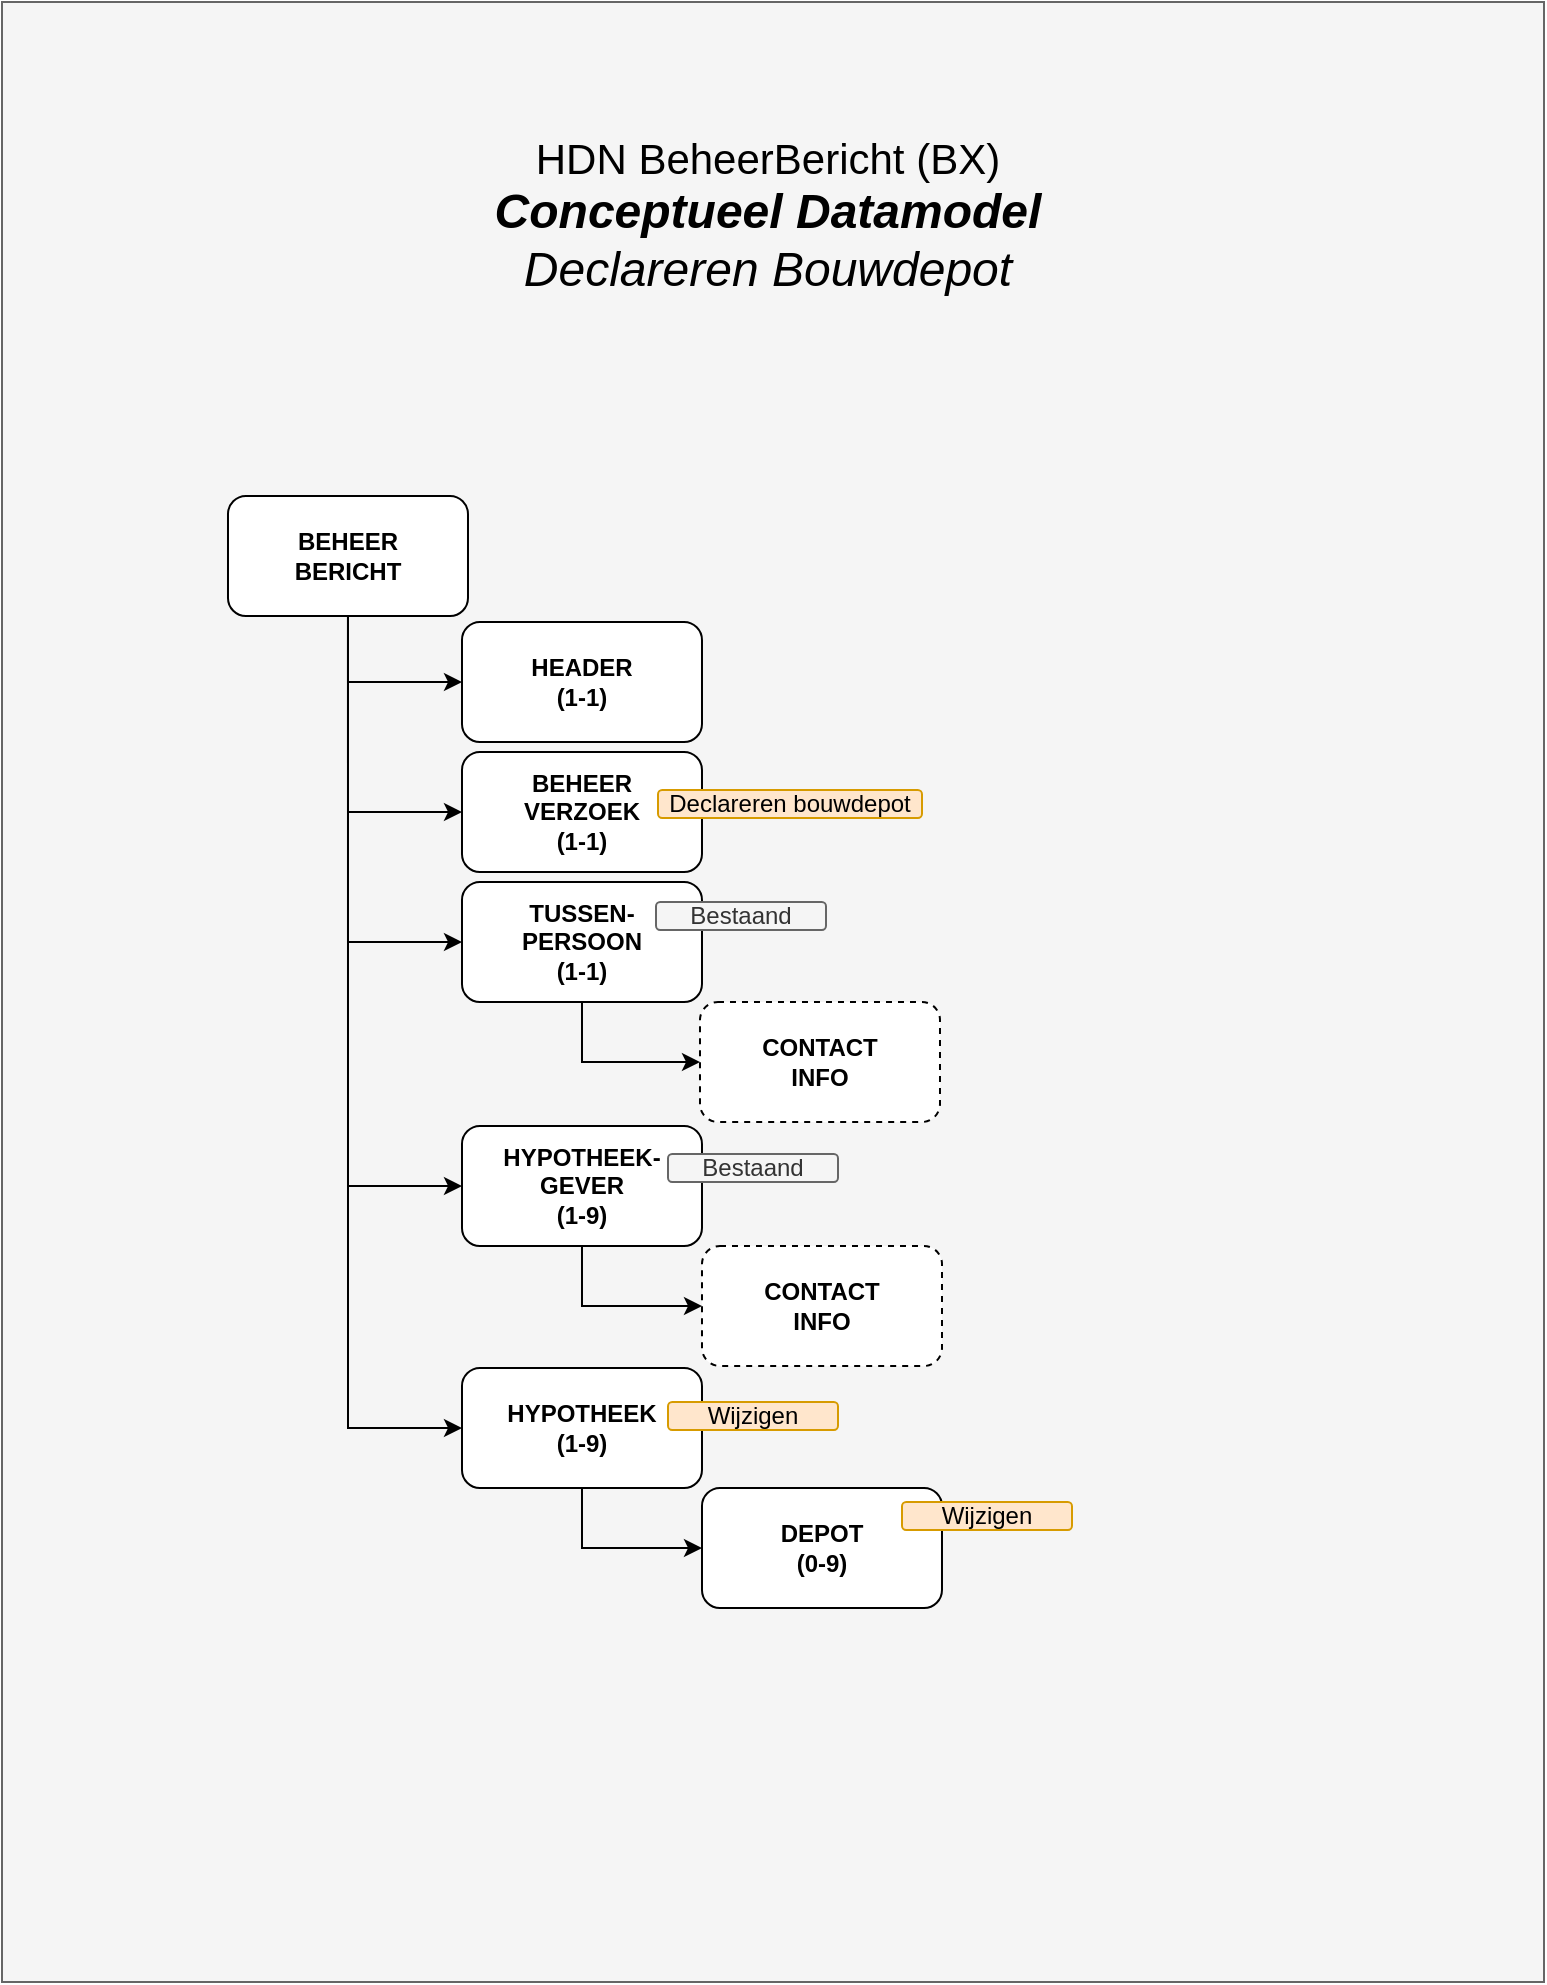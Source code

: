 <mxfile version="13.6.9" type="github" pages="4">
  <diagram id="sHyo-HsOnBTXvbaH--nx" name="Datamodel">
    <mxGraphModel dx="1773" dy="-626" grid="1" gridSize="10" guides="1" tooltips="1" connect="1" arrows="1" fold="1" page="1" pageScale="1" pageWidth="827" pageHeight="1169" math="0" shadow="0">
      <root>
        <mxCell id="0" />
        <mxCell id="1" parent="0" />
        <mxCell id="wv3KcR0LM4bBvchN6MWp-1" value="" style="rounded=0;whiteSpace=wrap;html=1;fillColor=#f5f5f5;strokeColor=#666666;fontColor=#333333;labelBackgroundColor=none;" parent="1" vertex="1">
          <mxGeometry x="-790" y="1180" width="771" height="990" as="geometry" />
        </mxCell>
        <mxCell id="wv3KcR0LM4bBvchN6MWp-4" value="DEPOT&lt;br&gt;(0-9)" style="rounded=1;whiteSpace=wrap;html=1;fontStyle=1;" parent="1" vertex="1">
          <mxGeometry x="-440.003" y="1923" width="120" height="60" as="geometry" />
        </mxCell>
        <mxCell id="JXf9vZmwkOcOhgqJebvh-4" style="edgeStyle=orthogonalEdgeStyle;rounded=0;orthogonalLoop=1;jettySize=auto;html=1;exitX=0.5;exitY=1;exitDx=0;exitDy=0;entryX=0;entryY=0.5;entryDx=0;entryDy=0;" parent="1" source="wv3KcR0LM4bBvchN6MWp-10" target="JXf9vZmwkOcOhgqJebvh-2" edge="1">
          <mxGeometry relative="1" as="geometry" />
        </mxCell>
        <mxCell id="wv3KcR0LM4bBvchN6MWp-10" value="HYPOTHEEK-&lt;br&gt;GEVER&lt;br&gt;(1-9)" style="rounded=1;whiteSpace=wrap;html=1;fontStyle=1;" parent="1" vertex="1">
          <mxGeometry x="-560.003" y="1742" width="120" height="60" as="geometry" />
        </mxCell>
        <mxCell id="wv3KcR0LM4bBvchN6MWp-11" style="edgeStyle=orthogonalEdgeStyle;rounded=0;orthogonalLoop=1;jettySize=auto;html=1;exitX=0.5;exitY=1;exitDx=0;exitDy=0;entryX=0;entryY=0.5;entryDx=0;entryDy=0;" parent="1" source="wv3KcR0LM4bBvchN6MWp-17" target="wv3KcR0LM4bBvchN6MWp-19" edge="1">
          <mxGeometry relative="1" as="geometry" />
        </mxCell>
        <mxCell id="wv3KcR0LM4bBvchN6MWp-12" style="edgeStyle=orthogonalEdgeStyle;rounded=0;orthogonalLoop=1;jettySize=auto;html=1;exitX=0.5;exitY=1;exitDx=0;exitDy=0;entryX=0;entryY=0.5;entryDx=0;entryDy=0;" parent="1" source="wv3KcR0LM4bBvchN6MWp-17" target="wv3KcR0LM4bBvchN6MWp-18" edge="1">
          <mxGeometry relative="1" as="geometry" />
        </mxCell>
        <mxCell id="wv3KcR0LM4bBvchN6MWp-13" style="edgeStyle=orthogonalEdgeStyle;rounded=0;orthogonalLoop=1;jettySize=auto;html=1;exitX=0.5;exitY=1;exitDx=0;exitDy=0;entryX=0;entryY=0.5;entryDx=0;entryDy=0;" parent="1" source="wv3KcR0LM4bBvchN6MWp-17" target="wv3KcR0LM4bBvchN6MWp-20" edge="1">
          <mxGeometry relative="1" as="geometry" />
        </mxCell>
        <mxCell id="wv3KcR0LM4bBvchN6MWp-14" style="edgeStyle=orthogonalEdgeStyle;rounded=0;orthogonalLoop=1;jettySize=auto;html=1;exitX=0.5;exitY=1;exitDx=0;exitDy=0;entryX=0;entryY=0.5;entryDx=0;entryDy=0;" parent="1" source="wv3KcR0LM4bBvchN6MWp-17" target="wv3KcR0LM4bBvchN6MWp-10" edge="1">
          <mxGeometry relative="1" as="geometry" />
        </mxCell>
        <mxCell id="wv3KcR0LM4bBvchN6MWp-15" style="edgeStyle=orthogonalEdgeStyle;rounded=0;orthogonalLoop=1;jettySize=auto;html=1;exitX=0.5;exitY=1;exitDx=0;exitDy=0;entryX=0;entryY=0.5;entryDx=0;entryDy=0;" parent="1" source="wv3KcR0LM4bBvchN6MWp-17" target="wv3KcR0LM4bBvchN6MWp-24" edge="1">
          <mxGeometry relative="1" as="geometry" />
        </mxCell>
        <mxCell id="wv3KcR0LM4bBvchN6MWp-17" value="BEHEER&lt;br&gt;BERICHT" style="rounded=1;whiteSpace=wrap;html=1;fontStyle=1;" parent="1" vertex="1">
          <mxGeometry x="-677.003" y="1427" width="120" height="60" as="geometry" />
        </mxCell>
        <mxCell id="wv3KcR0LM4bBvchN6MWp-18" value="BEHEER&lt;br&gt;VERZOEK&lt;br&gt;(1-1)" style="rounded=1;whiteSpace=wrap;html=1;fontStyle=1;" parent="1" vertex="1">
          <mxGeometry x="-560.003" y="1555" width="120" height="60" as="geometry" />
        </mxCell>
        <mxCell id="wv3KcR0LM4bBvchN6MWp-19" value="HEADER&lt;br&gt;(1-1)" style="rounded=1;whiteSpace=wrap;html=1;fontStyle=1;" parent="1" vertex="1">
          <mxGeometry x="-560.003" y="1490" width="120" height="60" as="geometry" />
        </mxCell>
        <mxCell id="JXf9vZmwkOcOhgqJebvh-3" style="edgeStyle=orthogonalEdgeStyle;rounded=0;orthogonalLoop=1;jettySize=auto;html=1;exitX=0.5;exitY=1;exitDx=0;exitDy=0;entryX=0;entryY=0.5;entryDx=0;entryDy=0;" parent="1" source="wv3KcR0LM4bBvchN6MWp-20" target="JXf9vZmwkOcOhgqJebvh-1" edge="1">
          <mxGeometry relative="1" as="geometry" />
        </mxCell>
        <mxCell id="wv3KcR0LM4bBvchN6MWp-20" value="TUSSEN-&lt;br&gt;PERSOON&lt;br&gt;(1-1)" style="rounded=1;whiteSpace=wrap;html=1;fontStyle=1;" parent="1" vertex="1">
          <mxGeometry x="-560.003" y="1620" width="120" height="60" as="geometry" />
        </mxCell>
        <mxCell id="wv3KcR0LM4bBvchN6MWp-22" style="edgeStyle=orthogonalEdgeStyle;rounded=0;orthogonalLoop=1;jettySize=auto;html=1;exitX=0.5;exitY=1;exitDx=0;exitDy=0;entryX=0;entryY=0.5;entryDx=0;entryDy=0;" parent="1" source="wv3KcR0LM4bBvchN6MWp-24" target="wv3KcR0LM4bBvchN6MWp-4" edge="1">
          <mxGeometry relative="1" as="geometry" />
        </mxCell>
        <mxCell id="wv3KcR0LM4bBvchN6MWp-24" value="HYPOTHEEK&lt;br&gt;(1-9)" style="rounded=1;whiteSpace=wrap;html=1;fontStyle=1;" parent="1" vertex="1">
          <mxGeometry x="-560.003" y="1863" width="120" height="60" as="geometry" />
        </mxCell>
        <mxCell id="wv3KcR0LM4bBvchN6MWp-28" value="&lt;span style=&quot;font-weight: 400&quot;&gt;Bestaand&lt;/span&gt;" style="rounded=1;whiteSpace=wrap;html=1;fontStyle=1;fillColor=#f5f5f5;strokeColor=#666666;fontColor=#333333;" parent="1" vertex="1">
          <mxGeometry x="-457" y="1756" width="85" height="14" as="geometry" />
        </mxCell>
        <mxCell id="wv3KcR0LM4bBvchN6MWp-30" value="&lt;span style=&quot;font-weight: 400&quot;&gt;Wijzigen&lt;/span&gt;" style="rounded=1;whiteSpace=wrap;html=1;fontStyle=1;fillColor=#ffe6cc;strokeColor=#d79b00;" parent="1" vertex="1">
          <mxGeometry x="-457" y="1880" width="85" height="14" as="geometry" />
        </mxCell>
        <mxCell id="wv3KcR0LM4bBvchN6MWp-36" value="&lt;span style=&quot;font-weight: 400&quot;&gt;Wijzigen&lt;/span&gt;" style="rounded=1;whiteSpace=wrap;html=1;fontStyle=1;fillColor=#ffe6cc;strokeColor=#d79b00;" parent="1" vertex="1">
          <mxGeometry x="-340" y="1930" width="85" height="14" as="geometry" />
        </mxCell>
        <mxCell id="wv3KcR0LM4bBvchN6MWp-43" value="&lt;span style=&quot;font-weight: 400&quot;&gt;Declareren bouwdepot&lt;/span&gt;" style="rounded=1;whiteSpace=wrap;html=1;fontStyle=1;fillColor=#ffe6cc;strokeColor=#d79b00;" parent="1" vertex="1">
          <mxGeometry x="-462" y="1574" width="132" height="14" as="geometry" />
        </mxCell>
        <mxCell id="JXf9vZmwkOcOhgqJebvh-1" value="CONTACT&lt;br&gt;INFO" style="rounded=1;whiteSpace=wrap;html=1;fontStyle=1;dashed=1;" parent="1" vertex="1">
          <mxGeometry x="-441.003" y="1680" width="120" height="60" as="geometry" />
        </mxCell>
        <mxCell id="wv3KcR0LM4bBvchN6MWp-27" value="&lt;span style=&quot;font-weight: 400&quot;&gt;Bestaand&lt;/span&gt;" style="rounded=1;whiteSpace=wrap;html=1;fontStyle=1;fillColor=#f5f5f5;strokeColor=#666666;fontColor=#333333;" parent="1" vertex="1">
          <mxGeometry x="-463" y="1630" width="85" height="14" as="geometry" />
        </mxCell>
        <mxCell id="JXf9vZmwkOcOhgqJebvh-2" value="CONTACT&lt;br&gt;INFO" style="rounded=1;whiteSpace=wrap;html=1;fontStyle=1;dashed=1;" parent="1" vertex="1">
          <mxGeometry x="-440.003" y="1802" width="120" height="60" as="geometry" />
        </mxCell>
        <mxCell id="j7eNeLo-KoBFPHYYIZsm-1" value="&lt;font style=&quot;font-size: 21px&quot;&gt;HDN BeheerBericht (BX)&lt;br&gt;&lt;/font&gt;&lt;span style=&quot;font-size: 24px&quot;&gt;&lt;i&gt;&lt;b&gt;Conceptueel Datamodel&lt;/b&gt;&lt;br&gt;Declareren Bouwdepot&lt;br&gt;&lt;/i&gt;&lt;/span&gt;" style="text;html=1;strokeColor=none;fillColor=none;align=center;verticalAlign=middle;whiteSpace=wrap;rounded=0;" parent="1" vertex="1">
          <mxGeometry x="-790" y="1240" width="766" height="93" as="geometry" />
        </mxCell>
      </root>
    </mxGraphModel>
  </diagram>
  <diagram id="KTVMma53WJgIOye32tk4" name="Wijzigingsentiteiten - Datamodel OL">
    <mxGraphModel dx="1773" dy="-626" grid="1" gridSize="10" guides="1" tooltips="1" connect="1" arrows="1" fold="1" page="1" pageScale="1" pageWidth="827" pageHeight="1169" math="0" shadow="0">
      <root>
        <mxCell id="Q8k3mvvSZgH3HEycwJfM-0" />
        <mxCell id="Q8k3mvvSZgH3HEycwJfM-1" parent="Q8k3mvvSZgH3HEycwJfM-0" />
        <mxCell id="YT46GgTB2qL46BlUGU6R-0" value="" style="rounded=0;whiteSpace=wrap;html=1;fillColor=#f5f5f5;strokeColor=#666666;fontColor=#333333;labelBackgroundColor=none;" parent="Q8k3mvvSZgH3HEycwJfM-1" vertex="1">
          <mxGeometry x="-817" y="1200" width="797" height="1060" as="geometry" />
        </mxCell>
        <mxCell id="YT46GgTB2qL46BlUGU6R-32" style="edgeStyle=orthogonalEdgeStyle;rounded=0;orthogonalLoop=1;jettySize=auto;html=1;exitX=0.5;exitY=1;exitDx=0;exitDy=0;entryX=0;entryY=0.5;entryDx=0;entryDy=0;" parent="Q8k3mvvSZgH3HEycwJfM-1" source="YT46GgTB2qL46BlUGU6R-2" target="YT46GgTB2qL46BlUGU6R-28" edge="1">
          <mxGeometry relative="1" as="geometry" />
        </mxCell>
        <mxCell id="YT46GgTB2qL46BlUGU6R-2" value="DEPOT&lt;br&gt;(0-9)" style="rounded=1;whiteSpace=wrap;html=1;fontStyle=1;" parent="Q8k3mvvSZgH3HEycwJfM-1" vertex="1">
          <mxGeometry x="-555.003" y="1933" width="120" height="60" as="geometry" />
        </mxCell>
        <mxCell id="YT46GgTB2qL46BlUGU6R-4" style="edgeStyle=orthogonalEdgeStyle;rounded=0;orthogonalLoop=1;jettySize=auto;html=1;exitX=0.5;exitY=1;exitDx=0;exitDy=0;entryX=0;entryY=0.5;entryDx=0;entryDy=0;" parent="Q8k3mvvSZgH3HEycwJfM-1" source="YT46GgTB2qL46BlUGU6R-5" target="YT46GgTB2qL46BlUGU6R-25" edge="1">
          <mxGeometry relative="1" as="geometry" />
        </mxCell>
        <mxCell id="YT46GgTB2qL46BlUGU6R-5" value="HYPOTHEEK-&lt;br&gt;GEVER&lt;br&gt;(1-9)" style="rounded=1;whiteSpace=wrap;html=1;fontStyle=1;" parent="Q8k3mvvSZgH3HEycwJfM-1" vertex="1">
          <mxGeometry x="-675.003" y="1689" width="120" height="60" as="geometry" />
        </mxCell>
        <mxCell id="YT46GgTB2qL46BlUGU6R-6" style="edgeStyle=orthogonalEdgeStyle;rounded=0;orthogonalLoop=1;jettySize=auto;html=1;exitX=0.5;exitY=1;exitDx=0;exitDy=0;entryX=0;entryY=0.5;entryDx=0;entryDy=0;" parent="Q8k3mvvSZgH3HEycwJfM-1" source="YT46GgTB2qL46BlUGU6R-11" target="YT46GgTB2qL46BlUGU6R-13" edge="1">
          <mxGeometry relative="1" as="geometry" />
        </mxCell>
        <mxCell id="YT46GgTB2qL46BlUGU6R-7" style="edgeStyle=orthogonalEdgeStyle;rounded=0;orthogonalLoop=1;jettySize=auto;html=1;exitX=0.5;exitY=1;exitDx=0;exitDy=0;entryX=0;entryY=0.5;entryDx=0;entryDy=0;" parent="Q8k3mvvSZgH3HEycwJfM-1" source="YT46GgTB2qL46BlUGU6R-11" target="YT46GgTB2qL46BlUGU6R-12" edge="1">
          <mxGeometry relative="1" as="geometry" />
        </mxCell>
        <mxCell id="YT46GgTB2qL46BlUGU6R-8" style="edgeStyle=orthogonalEdgeStyle;rounded=0;orthogonalLoop=1;jettySize=auto;html=1;exitX=0.5;exitY=1;exitDx=0;exitDy=0;entryX=0;entryY=0.5;entryDx=0;entryDy=0;" parent="Q8k3mvvSZgH3HEycwJfM-1" source="YT46GgTB2qL46BlUGU6R-11" target="YT46GgTB2qL46BlUGU6R-15" edge="1">
          <mxGeometry relative="1" as="geometry" />
        </mxCell>
        <mxCell id="YT46GgTB2qL46BlUGU6R-9" style="edgeStyle=orthogonalEdgeStyle;rounded=0;orthogonalLoop=1;jettySize=auto;html=1;exitX=0.5;exitY=1;exitDx=0;exitDy=0;entryX=0;entryY=0.5;entryDx=0;entryDy=0;" parent="Q8k3mvvSZgH3HEycwJfM-1" source="YT46GgTB2qL46BlUGU6R-11" target="YT46GgTB2qL46BlUGU6R-5" edge="1">
          <mxGeometry relative="1" as="geometry" />
        </mxCell>
        <mxCell id="YT46GgTB2qL46BlUGU6R-10" style="edgeStyle=orthogonalEdgeStyle;rounded=0;orthogonalLoop=1;jettySize=auto;html=1;exitX=0.5;exitY=1;exitDx=0;exitDy=0;entryX=0;entryY=0.5;entryDx=0;entryDy=0;" parent="Q8k3mvvSZgH3HEycwJfM-1" source="YT46GgTB2qL46BlUGU6R-11" target="YT46GgTB2qL46BlUGU6R-17" edge="1">
          <mxGeometry relative="1" as="geometry" />
        </mxCell>
        <mxCell id="YT46GgTB2qL46BlUGU6R-11" value="BEHEER&lt;br&gt;BERICHT" style="rounded=1;whiteSpace=wrap;html=1;fontStyle=1;" parent="Q8k3mvvSZgH3HEycwJfM-1" vertex="1">
          <mxGeometry x="-792.003" y="1374" width="120" height="60" as="geometry" />
        </mxCell>
        <mxCell id="YT46GgTB2qL46BlUGU6R-12" value="BEHEER&lt;br&gt;VERZOEK&lt;br&gt;(1-1)" style="rounded=1;whiteSpace=wrap;html=1;fontStyle=1;" parent="Q8k3mvvSZgH3HEycwJfM-1" vertex="1">
          <mxGeometry x="-675.003" y="1502" width="120" height="60" as="geometry" />
        </mxCell>
        <mxCell id="YT46GgTB2qL46BlUGU6R-13" value="HEADER&lt;br&gt;(1-1)" style="rounded=1;whiteSpace=wrap;html=1;fontStyle=1;" parent="Q8k3mvvSZgH3HEycwJfM-1" vertex="1">
          <mxGeometry x="-675.003" y="1437" width="120" height="60" as="geometry" />
        </mxCell>
        <mxCell id="YT46GgTB2qL46BlUGU6R-14" style="edgeStyle=orthogonalEdgeStyle;rounded=0;orthogonalLoop=1;jettySize=auto;html=1;exitX=0.5;exitY=1;exitDx=0;exitDy=0;entryX=0;entryY=0.5;entryDx=0;entryDy=0;" parent="Q8k3mvvSZgH3HEycwJfM-1" source="YT46GgTB2qL46BlUGU6R-15" target="YT46GgTB2qL46BlUGU6R-23" edge="1">
          <mxGeometry relative="1" as="geometry" />
        </mxCell>
        <mxCell id="YT46GgTB2qL46BlUGU6R-15" value="TUSSEN-&lt;br&gt;PERSOON&lt;br&gt;(1-1)" style="rounded=1;whiteSpace=wrap;html=1;fontStyle=1;" parent="Q8k3mvvSZgH3HEycwJfM-1" vertex="1">
          <mxGeometry x="-675.003" y="1567" width="120" height="60" as="geometry" />
        </mxCell>
        <mxCell id="YT46GgTB2qL46BlUGU6R-16" style="edgeStyle=orthogonalEdgeStyle;rounded=0;orthogonalLoop=1;jettySize=auto;html=1;exitX=0.5;exitY=1;exitDx=0;exitDy=0;entryX=0;entryY=0.5;entryDx=0;entryDy=0;" parent="Q8k3mvvSZgH3HEycwJfM-1" source="YT46GgTB2qL46BlUGU6R-17" target="YT46GgTB2qL46BlUGU6R-2" edge="1">
          <mxGeometry relative="1" as="geometry" />
        </mxCell>
        <mxCell id="YT46GgTB2qL46BlUGU6R-30" style="edgeStyle=orthogonalEdgeStyle;rounded=0;orthogonalLoop=1;jettySize=auto;html=1;exitX=0.5;exitY=1;exitDx=0;exitDy=0;entryX=0;entryY=0.5;entryDx=0;entryDy=0;" parent="Q8k3mvvSZgH3HEycwJfM-1" source="YT46GgTB2qL46BlUGU6R-17" target="YT46GgTB2qL46BlUGU6R-27" edge="1">
          <mxGeometry relative="1" as="geometry" />
        </mxCell>
        <mxCell id="YT46GgTB2qL46BlUGU6R-17" value="HYPOTHEEK&lt;br&gt;(1-9)" style="rounded=1;whiteSpace=wrap;html=1;fontStyle=1;" parent="Q8k3mvvSZgH3HEycwJfM-1" vertex="1">
          <mxGeometry x="-675.003" y="1810" width="120" height="60" as="geometry" />
        </mxCell>
        <mxCell id="YT46GgTB2qL46BlUGU6R-18" value="&lt;span style=&quot;font-weight: 400&quot;&gt;Bestaand&lt;/span&gt;" style="rounded=1;whiteSpace=wrap;html=1;fontStyle=1;fillColor=#f5f5f5;strokeColor=#666666;fontColor=#333333;" parent="Q8k3mvvSZgH3HEycwJfM-1" vertex="1">
          <mxGeometry x="-570" y="1703" width="85" height="14" as="geometry" />
        </mxCell>
        <mxCell id="YT46GgTB2qL46BlUGU6R-19" value="&lt;span style=&quot;font-weight: 400&quot;&gt;Wijzigen&lt;/span&gt;" style="rounded=1;whiteSpace=wrap;html=1;fontStyle=1;fillColor=#ffe6cc;strokeColor=#d79b00;" parent="Q8k3mvvSZgH3HEycwJfM-1" vertex="1">
          <mxGeometry x="-570" y="1827" width="85" height="14" as="geometry" />
        </mxCell>
        <mxCell id="YT46GgTB2qL46BlUGU6R-20" value="&lt;span style=&quot;font-weight: 400&quot;&gt;Wijzigen&lt;/span&gt;" style="rounded=1;whiteSpace=wrap;html=1;fontStyle=1;fillColor=#ffe6cc;strokeColor=#d79b00;" parent="Q8k3mvvSZgH3HEycwJfM-1" vertex="1">
          <mxGeometry x="-455" y="1947" width="85" height="14" as="geometry" />
        </mxCell>
        <mxCell id="YT46GgTB2qL46BlUGU6R-22" value="&lt;span style=&quot;font-weight: 400&quot;&gt;Indienen depot declaratie&lt;/span&gt;" style="rounded=1;whiteSpace=wrap;html=1;fontStyle=1;fillColor=#ffe6cc;strokeColor=#d79b00;" parent="Q8k3mvvSZgH3HEycwJfM-1" vertex="1">
          <mxGeometry x="-570" y="1521" width="140" height="14" as="geometry" />
        </mxCell>
        <mxCell id="YT46GgTB2qL46BlUGU6R-23" value="CONTACT&lt;br&gt;INFO" style="rounded=1;whiteSpace=wrap;html=1;fontStyle=1;dashed=1;" parent="Q8k3mvvSZgH3HEycwJfM-1" vertex="1">
          <mxGeometry x="-556.003" y="1627" width="120" height="60" as="geometry" />
        </mxCell>
        <mxCell id="YT46GgTB2qL46BlUGU6R-24" value="&lt;span style=&quot;font-weight: 400&quot;&gt;Bestaand&lt;/span&gt;" style="rounded=1;whiteSpace=wrap;html=1;fontStyle=1;fillColor=#f5f5f5;strokeColor=#666666;fontColor=#333333;" parent="Q8k3mvvSZgH3HEycwJfM-1" vertex="1">
          <mxGeometry x="-570" y="1577" width="85" height="14" as="geometry" />
        </mxCell>
        <mxCell id="YT46GgTB2qL46BlUGU6R-25" value="CONTACT&lt;br&gt;INFO" style="rounded=1;whiteSpace=wrap;html=1;fontStyle=1;dashed=1;" parent="Q8k3mvvSZgH3HEycwJfM-1" vertex="1">
          <mxGeometry x="-555.003" y="1749" width="120" height="60" as="geometry" />
        </mxCell>
        <mxCell id="YT46GgTB2qL46BlUGU6R-26" value="&lt;font style=&quot;font-size: 21px&quot;&gt;HDN BeheerBericht (BX)&lt;br&gt;&lt;/font&gt;&lt;span style=&quot;font-size: 24px&quot;&gt;&lt;b&gt;&lt;i&gt;Conceptueel Datamodel met mutaties&lt;br&gt;&#39;&lt;/i&gt;&lt;/b&gt;&lt;/span&gt;&lt;i style=&quot;font-size: 24px&quot;&gt;Declareren Bouwdepot&lt;/i&gt;&lt;span style=&quot;font-size: 24px&quot;&gt;&lt;b&gt;&lt;i&gt;&#39;&lt;br&gt;&lt;/i&gt;&lt;/b&gt;&lt;/span&gt;" style="text;html=1;strokeColor=none;fillColor=none;align=center;verticalAlign=middle;whiteSpace=wrap;rounded=0;" parent="Q8k3mvvSZgH3HEycwJfM-1" vertex="1">
          <mxGeometry x="-807" y="1248" width="766" height="93" as="geometry" />
        </mxCell>
        <mxCell id="YT46GgTB2qL46BlUGU6R-27" value="HYPOTHEEK&lt;br&gt;WIJZIGING&lt;br&gt;(0-9)" style="rounded=1;whiteSpace=wrap;html=1;fontStyle=1;" parent="Q8k3mvvSZgH3HEycwJfM-1" vertex="1">
          <mxGeometry x="-555.003" y="1870" width="120" height="60" as="geometry" />
        </mxCell>
        <mxCell id="YT46GgTB2qL46BlUGU6R-28" value="DEPOT&lt;br&gt;WIJZIGING&lt;br&gt;(0-9)" style="rounded=1;whiteSpace=wrap;html=1;fontStyle=1;" parent="Q8k3mvvSZgH3HEycwJfM-1" vertex="1">
          <mxGeometry x="-435.003" y="1993" width="120" height="60" as="geometry" />
        </mxCell>
        <mxCell id="YT46GgTB2qL46BlUGU6R-34" value="&lt;span style=&quot;color: rgb(0 , 0 , 0) ; font-family: &amp;#34;helvetica&amp;#34; ; font-size: 12px ; font-style: normal ; font-weight: 400 ; letter-spacing: normal ; text-align: center ; text-indent: 0px ; text-transform: none ; word-spacing: 0px ; background-color: rgb(255 , 255 , 255) ; display: inline ; float: none&quot;&gt;&lt;span style=&quot;font-family: &amp;#34;helvetica&amp;#34; ; background-color: rgb(248 , 249 , 250)&quot;&gt;21-Indienen bouwdepot declaratie&lt;br&gt;&lt;/span&gt;&lt;span style=&quot;background-color: rgb(248 , 249 , 250)&quot;&gt;22-Indienen energiedepot declaratie&lt;/span&gt;&lt;br&gt;&lt;/span&gt;" style="text;whiteSpace=wrap;html=1;" parent="Q8k3mvvSZgH3HEycwJfM-1" vertex="1">
          <mxGeometry x="-298" y="2008" width="208" height="30" as="geometry" />
        </mxCell>
        <mxCell id="YT46GgTB2qL46BlUGU6R-36" value="&lt;span style=&quot;color: rgb(0 , 0 , 0) ; font-family: &amp;#34;helvetica&amp;#34; ; font-size: 12px ; font-style: normal ; font-weight: 400 ; letter-spacing: normal ; text-align: center ; text-indent: 0px ; text-transform: none ; word-spacing: 0px ; background-color: rgb(255 , 255 , 255) ; display: inline ; float: none&quot;&gt;23-Depot declaratie&lt;br&gt;&lt;/span&gt;" style="text;whiteSpace=wrap;html=1;" parent="Q8k3mvvSZgH3HEycwJfM-1" vertex="1">
          <mxGeometry x="-419" y="1885" width="149" height="30" as="geometry" />
        </mxCell>
      </root>
    </mxGraphModel>
  </diagram>
  <diagram id="aQScIsJYXVVr99Rhgn_U" name="MutatieModel">
    <mxGraphModel dx="5908" dy="543" grid="1" gridSize="10" guides="1" tooltips="1" connect="1" arrows="1" fold="1" page="1" pageScale="1" pageWidth="827" pageHeight="1169" math="0" shadow="0">
      <root>
        <mxCell id="zjRz5vi4FMOX-iklKWLo-0" />
        <mxCell id="zjRz5vi4FMOX-iklKWLo-1" parent="zjRz5vi4FMOX-iklKWLo-0" />
        <mxCell id="zjRz5vi4FMOX-iklKWLo-2" value="" style="rounded=0;whiteSpace=wrap;html=1;fillColor=#f5f5f5;strokeColor=#666666;fontColor=#333333;labelBackgroundColor=none;" parent="zjRz5vi4FMOX-iklKWLo-1" vertex="1">
          <mxGeometry x="-4940" y="10" width="790" height="1140" as="geometry" />
        </mxCell>
        <mxCell id="HPV1CdNIMGCIwRdG_pAp-0" value="&lt;p&gt;&lt;b&gt;Door AEGON toegestane &#39;te wijzigen entiteiten&#39; binnen &#39;Extra Aflossen&#39;&lt;br&gt;&lt;/b&gt;Hypothe(e)k(-en) met&lt;br&gt;- Lening(-en)&lt;br&gt;- Leningde(e)l(-en)&lt;/p&gt;&lt;p&gt;&lt;b&gt;Door AEGON toegestane mutaties (mutatiecodes) binnen &#39;Omzetten hypotheek&#39; per onderdeel:&lt;/b&gt;&lt;/p&gt;&lt;p&gt;&lt;b&gt;BeheerVerzoek&lt;br&gt;&lt;/b&gt;-Indienen depot declaratie&lt;/p&gt;&lt;p&gt;&lt;b&gt;Hypotheek&lt;br&gt;&lt;/b&gt;23-Depot declaratie (wijzigen)&lt;/p&gt;&lt;p&gt;&lt;b&gt;Depot&lt;br&gt;&lt;/b&gt;21-Indienen bouwdepot declaratie (wijzigen)&lt;br&gt;22-Indienen energiedepot declaratie (wijzigen)&lt;/p&gt;" style="text;html=1;fillColor=#fff2cc;spacing=5;spacingTop=-20;whiteSpace=wrap;overflow=hidden;rounded=0;verticalAlign=top;" parent="zjRz5vi4FMOX-iklKWLo-1" vertex="1">
          <mxGeometry x="-4590.5" y="770" width="408" height="350" as="geometry" />
        </mxCell>
        <mxCell id="zjRz5vi4FMOX-iklKWLo-56" value="LENING" style="rounded=1;whiteSpace=wrap;html=1;fontStyle=1;" parent="zjRz5vi4FMOX-iklKWLo-1" vertex="1">
          <mxGeometry x="-4828.51" y="719" width="120" height="60" as="geometry" />
        </mxCell>
        <mxCell id="zjRz5vi4FMOX-iklKWLo-8" value="BEHEER&lt;br&gt;VERZOEK&lt;br&gt;(1-1)" style="rounded=1;whiteSpace=wrap;html=1;fontStyle=1;" parent="zjRz5vi4FMOX-iklKWLo-1" vertex="1">
          <mxGeometry x="-4608.003" y="50.5" width="120" height="60" as="geometry" />
        </mxCell>
        <mxCell id="zjRz5vi4FMOX-iklKWLo-12" style="edgeStyle=orthogonalEdgeStyle;rounded=0;orthogonalLoop=1;jettySize=auto;html=1;exitX=0.5;exitY=1;exitDx=0;exitDy=0;entryX=0.5;entryY=0;entryDx=0;entryDy=0;fontSize=15;labelBackgroundColor=none;" parent="zjRz5vi4FMOX-iklKWLo-1" source="zjRz5vi4FMOX-iklKWLo-36" target="zjRz5vi4FMOX-iklKWLo-47" edge="1">
          <mxGeometry relative="1" as="geometry">
            <mxPoint x="-4692.5" y="485.5" as="sourcePoint" />
          </mxGeometry>
        </mxCell>
        <mxCell id="zjRz5vi4FMOX-iklKWLo-15" style="edgeStyle=orthogonalEdgeStyle;rounded=0;orthogonalLoop=1;jettySize=auto;html=1;exitX=0.5;exitY=1;exitDx=0;exitDy=0;fontSize=15;labelBackgroundColor=none;" parent="zjRz5vi4FMOX-iklKWLo-1" edge="1">
          <mxGeometry relative="1" as="geometry">
            <mxPoint x="-4855.5" y="408.5" as="sourcePoint" />
            <mxPoint x="-4855.5" y="408.5" as="targetPoint" />
          </mxGeometry>
        </mxCell>
        <mxCell id="zjRz5vi4FMOX-iklKWLo-17" style="edgeStyle=orthogonalEdgeStyle;rounded=0;orthogonalLoop=1;jettySize=auto;html=1;fontSize=15;labelBackgroundColor=none;exitX=0.5;exitY=1;exitDx=0;exitDy=0;" parent="zjRz5vi4FMOX-iklKWLo-1" source="zjRz5vi4FMOX-iklKWLo-29" target="zjRz5vi4FMOX-iklKWLo-36" edge="1">
          <mxGeometry relative="1" as="geometry">
            <mxPoint x="-4597.5" y="435.5" as="targetPoint" />
          </mxGeometry>
        </mxCell>
        <mxCell id="zjRz5vi4FMOX-iklKWLo-29" value="HYPOTHEKEN&lt;br&gt;(1-9)" style="rounded=1;whiteSpace=wrap;html=1;fontStyle=1;" parent="zjRz5vi4FMOX-iklKWLo-1" vertex="1">
          <mxGeometry x="-4828.51" y="237.5" width="120" height="60" as="geometry" />
        </mxCell>
        <mxCell id="zjRz5vi4FMOX-iklKWLo-36" value="HYPOTHEEK" style="rounded=1;whiteSpace=wrap;html=1;fontStyle=1;" parent="zjRz5vi4FMOX-iklKWLo-1" vertex="1">
          <mxGeometry x="-4829.01" y="398" width="121" height="60" as="geometry" />
        </mxCell>
        <mxCell id="zjRz5vi4FMOX-iklKWLo-46" style="edgeStyle=orthogonalEdgeStyle;rounded=0;orthogonalLoop=1;jettySize=auto;html=1;exitX=0.5;exitY=1;exitDx=0;exitDy=0;entryX=0.5;entryY=0;entryDx=0;entryDy=0;fontSize=10;" parent="zjRz5vi4FMOX-iklKWLo-1" source="zjRz5vi4FMOX-iklKWLo-47" target="zjRz5vi4FMOX-iklKWLo-56" edge="1">
          <mxGeometry relative="1" as="geometry" />
        </mxCell>
        <mxCell id="zjRz5vi4FMOX-iklKWLo-47" value="DEPOT&lt;br&gt;(0-9)" style="rounded=1;whiteSpace=wrap;html=1;fontStyle=1;" parent="zjRz5vi4FMOX-iklKWLo-1" vertex="1">
          <mxGeometry x="-4828.51" y="570" width="120" height="60" as="geometry" />
        </mxCell>
        <mxCell id="zjRz5vi4FMOX-iklKWLo-49" value="&lt;span style=&quot;font-weight: 400&quot;&gt;Wijzigen&lt;/span&gt;" style="rounded=1;whiteSpace=wrap;html=1;fontStyle=1;fillColor=#ffe6cc;strokeColor=#d79b00;" parent="zjRz5vi4FMOX-iklKWLo-1" vertex="1">
          <mxGeometry x="-4725" y="578" width="85" height="14" as="geometry" />
        </mxCell>
        <mxCell id="zjRz5vi4FMOX-iklKWLo-53" value="&lt;span style=&quot;font-weight: 400&quot;&gt;Wijzigen&lt;/span&gt;" style="rounded=1;whiteSpace=wrap;html=1;fontStyle=1;fillColor=#ffe6cc;strokeColor=#d79b00;" parent="zjRz5vi4FMOX-iklKWLo-1" vertex="1">
          <mxGeometry x="-4725" y="250" width="86" height="14" as="geometry" />
        </mxCell>
        <mxCell id="zjRz5vi4FMOX-iklKWLo-55" style="edgeStyle=orthogonalEdgeStyle;rounded=0;orthogonalLoop=1;jettySize=auto;html=1;entryX=0.5;entryY=0;entryDx=0;entryDy=0;fontSize=10;" parent="zjRz5vi4FMOX-iklKWLo-1" source="zjRz5vi4FMOX-iklKWLo-122" target="zjRz5vi4FMOX-iklKWLo-67" edge="1">
          <mxGeometry relative="1" as="geometry" />
        </mxCell>
        <mxCell id="zjRz5vi4FMOX-iklKWLo-64" style="edgeStyle=orthogonalEdgeStyle;rounded=0;orthogonalLoop=1;jettySize=auto;html=1;exitX=0.5;exitY=1;exitDx=0;exitDy=0;entryX=0.5;entryY=0;entryDx=0;entryDy=0;fontSize=10;" parent="zjRz5vi4FMOX-iklKWLo-1" source="zjRz5vi4FMOX-iklKWLo-67" target="zjRz5vi4FMOX-iklKWLo-76" edge="1">
          <mxGeometry relative="1" as="geometry" />
        </mxCell>
        <mxCell id="HPV1CdNIMGCIwRdG_pAp-3" style="edgeStyle=orthogonalEdgeStyle;rounded=0;orthogonalLoop=1;jettySize=auto;html=1;exitX=0.5;exitY=1;exitDx=0;exitDy=0;entryX=0.5;entryY=0;entryDx=0;entryDy=0;" parent="zjRz5vi4FMOX-iklKWLo-1" source="zjRz5vi4FMOX-iklKWLo-67" target="HPV1CdNIMGCIwRdG_pAp-1" edge="1">
          <mxGeometry relative="1" as="geometry" />
        </mxCell>
        <mxCell id="zjRz5vi4FMOX-iklKWLo-67" value="LENINGDEEL&lt;br&gt;(0-25)" style="rounded=1;whiteSpace=wrap;html=1;fontStyle=1;" parent="zjRz5vi4FMOX-iklKWLo-1" vertex="1">
          <mxGeometry x="-4829.51" y="879.98" width="120" height="60" as="geometry" />
        </mxCell>
        <mxCell id="zjRz5vi4FMOX-iklKWLo-71" value="&lt;span style=&quot;font-weight: 400&quot;&gt;Wijzigen&lt;/span&gt;" style="rounded=1;whiteSpace=wrap;html=1;fontStyle=1;fillColor=#ffe6cc;strokeColor=#d79b00;" parent="zjRz5vi4FMOX-iklKWLo-1" vertex="1">
          <mxGeometry x="-4725" y="893" width="85" height="14" as="geometry" />
        </mxCell>
        <mxCell id="zjRz5vi4FMOX-iklKWLo-76" value="DEPOT" style="rounded=1;whiteSpace=wrap;html=1;fontStyle=1;" parent="zjRz5vi4FMOX-iklKWLo-1" vertex="1">
          <mxGeometry x="-4892.51" y="1023.25" width="120" height="60" as="geometry" />
        </mxCell>
        <mxCell id="zjRz5vi4FMOX-iklKWLo-78" value="&lt;span style=&quot;font-family: &amp;#34;helvetica&amp;#34; ; font-weight: 400&quot;&gt;Indienen bouwdepot declaratie&amp;nbsp;&lt;br&gt;&lt;/span&gt;&lt;span style=&quot;font-family: &amp;#34;helvetica&amp;#34; ; font-weight: 400 ; text-align: left&quot;&gt;(21)&lt;br&gt;&lt;/span&gt;" style="rounded=1;whiteSpace=wrap;html=1;fontStyle=1;fillColor=#ffe6cc;strokeColor=#d79b00;" parent="zjRz5vi4FMOX-iklKWLo-1" vertex="1">
          <mxGeometry x="-4876.01" y="1070.25" width="87" height="50" as="geometry" />
        </mxCell>
        <mxCell id="zjRz5vi4FMOX-iklKWLo-122" value="&lt;span style=&quot;font-weight: 400&quot;&gt;Verlagen&lt;/span&gt;&lt;br style=&quot;font-weight: 400&quot;&gt;&lt;span style=&quot;font-weight: 400&quot;&gt;lening&lt;br&gt;(26)&lt;br&gt;&lt;/span&gt;" style="rounded=1;whiteSpace=wrap;html=1;fontStyle=1;fillColor=#ffe6cc;strokeColor=#d79b00;" parent="zjRz5vi4FMOX-iklKWLo-1" vertex="1">
          <mxGeometry x="-4812.51" y="770.0" width="85" height="50" as="geometry" />
        </mxCell>
        <mxCell id="mbQPAR4nlTHtpaxma6dG-10" style="edgeStyle=orthogonalEdgeStyle;rounded=0;orthogonalLoop=1;jettySize=auto;html=1;exitX=0.5;exitY=1;exitDx=0;exitDy=0;entryX=0.5;entryY=0;entryDx=0;entryDy=0;" parent="zjRz5vi4FMOX-iklKWLo-1" source="zjRz5vi4FMOX-iklKWLo-123" target="mbQPAR4nlTHtpaxma6dG-4" edge="1">
          <mxGeometry relative="1" as="geometry" />
        </mxCell>
        <mxCell id="mbQPAR4nlTHtpaxma6dG-11" style="edgeStyle=orthogonalEdgeStyle;rounded=0;orthogonalLoop=1;jettySize=auto;html=1;exitX=0.5;exitY=1;exitDx=0;exitDy=0;" parent="zjRz5vi4FMOX-iklKWLo-1" source="zjRz5vi4FMOX-iklKWLo-123" target="mbQPAR4nlTHtpaxma6dG-3" edge="1">
          <mxGeometry relative="1" as="geometry" />
        </mxCell>
        <mxCell id="mbQPAR4nlTHtpaxma6dG-12" style="edgeStyle=orthogonalEdgeStyle;rounded=0;orthogonalLoop=1;jettySize=auto;html=1;exitX=0.5;exitY=1;exitDx=0;exitDy=0;entryX=0.5;entryY=0;entryDx=0;entryDy=0;" parent="zjRz5vi4FMOX-iklKWLo-1" source="zjRz5vi4FMOX-iklKWLo-123" target="zjRz5vi4FMOX-iklKWLo-29" edge="1">
          <mxGeometry relative="1" as="geometry" />
        </mxCell>
        <mxCell id="zjRz5vi4FMOX-iklKWLo-123" value="&lt;span style=&quot;font-weight: 400&quot;&gt;Extra &lt;br&gt;aflossen&lt;/span&gt;" style="rounded=1;whiteSpace=wrap;html=1;fontStyle=1;fillColor=#ffe6cc;strokeColor=#d79b00;" parent="zjRz5vi4FMOX-iklKWLo-1" vertex="1">
          <mxGeometry x="-4590.5" y="90.5" width="85" height="50" as="geometry" />
        </mxCell>
        <mxCell id="HPV1CdNIMGCIwRdG_pAp-1" value="DEPOT" style="rounded=1;whiteSpace=wrap;html=1;fontStyle=1;" parent="zjRz5vi4FMOX-iklKWLo-1" vertex="1">
          <mxGeometry x="-4768" y="1023.25" width="120" height="60" as="geometry" />
        </mxCell>
        <mxCell id="HPV1CdNIMGCIwRdG_pAp-2" value="&lt;span style=&quot;font-family: &amp;#34;helvetica&amp;#34; ; font-weight: 400&quot;&gt;Indienen energiedepot declaratie&amp;nbsp;&lt;br&gt;&lt;/span&gt;&lt;span style=&quot;font-family: &amp;#34;helvetica&amp;#34; ; font-weight: 400 ; text-align: left&quot;&gt;(22)&lt;/span&gt;&lt;span style=&quot;font-weight: 400 ; text-align: left&quot;&gt;&lt;br&gt;&lt;/span&gt;" style="rounded=1;whiteSpace=wrap;html=1;fontStyle=1;fillColor=#ffe6cc;strokeColor=#d79b00;" parent="zjRz5vi4FMOX-iklKWLo-1" vertex="1">
          <mxGeometry x="-4751.5" y="1070.25" width="87" height="50" as="geometry" />
        </mxCell>
        <mxCell id="mbQPAR4nlTHtpaxma6dG-0" value="&lt;font style=&quot;font-size: 21px&quot;&gt;HDN BeheerBericht (BX)&lt;br&gt;&lt;/font&gt;&lt;span style=&quot;font-size: 24px&quot;&gt;&lt;b&gt;&lt;i&gt;Mutatie Model&lt;br&gt;&#39;&lt;/i&gt;&lt;/b&gt;&lt;/span&gt;&lt;i style=&quot;font-size: 24px&quot;&gt;Declareren Bouwdepot&lt;/i&gt;&lt;span style=&quot;font-size: 24px&quot;&gt;&lt;b&gt;&lt;i&gt;&#39;&lt;br&gt;&lt;/i&gt;&lt;/b&gt;&lt;/span&gt;" style="text;html=1;strokeColor=none;fillColor=none;align=center;verticalAlign=middle;whiteSpace=wrap;rounded=0;" parent="zjRz5vi4FMOX-iklKWLo-1" vertex="1">
          <mxGeometry x="-4930.5" y="34" width="300.5" height="93" as="geometry" />
        </mxCell>
        <mxCell id="mbQPAR4nlTHtpaxma6dG-9" style="edgeStyle=orthogonalEdgeStyle;rounded=0;orthogonalLoop=1;jettySize=auto;html=1;exitX=0.5;exitY=1;exitDx=0;exitDy=0;entryX=0.5;entryY=0;entryDx=0;entryDy=0;" parent="zjRz5vi4FMOX-iklKWLo-1" source="mbQPAR4nlTHtpaxma6dG-3" target="mbQPAR4nlTHtpaxma6dG-6" edge="1">
          <mxGeometry relative="1" as="geometry" />
        </mxCell>
        <mxCell id="mbQPAR4nlTHtpaxma6dG-3" value="TUSSEN-&lt;br&gt;PERSOON&lt;br&gt;(1-1)" style="rounded=1;whiteSpace=wrap;html=1;fontStyle=1;" parent="zjRz5vi4FMOX-iklKWLo-1" vertex="1">
          <mxGeometry x="-4380" y="237.5" width="120" height="61" as="geometry" />
        </mxCell>
        <mxCell id="mbQPAR4nlTHtpaxma6dG-8" style="edgeStyle=orthogonalEdgeStyle;rounded=0;orthogonalLoop=1;jettySize=auto;html=1;exitX=0.5;exitY=1;exitDx=0;exitDy=0;entryX=0.5;entryY=0;entryDx=0;entryDy=0;" parent="zjRz5vi4FMOX-iklKWLo-1" source="mbQPAR4nlTHtpaxma6dG-4" target="mbQPAR4nlTHtpaxma6dG-7" edge="1">
          <mxGeometry relative="1" as="geometry" />
        </mxCell>
        <mxCell id="mbQPAR4nlTHtpaxma6dG-4" value="HYPOTHEEK-&lt;br&gt;GEVER&lt;br&gt;(1-9)" style="rounded=1;whiteSpace=wrap;html=1;fontStyle=1;" parent="zjRz5vi4FMOX-iklKWLo-1" vertex="1">
          <mxGeometry x="-4608.003" y="237.5" width="120" height="60" as="geometry" />
        </mxCell>
        <mxCell id="mbQPAR4nlTHtpaxma6dG-6" value="TUSSEN-&lt;br&gt;PERSOON" style="rounded=1;whiteSpace=wrap;html=1;fontStyle=1;" parent="zjRz5vi4FMOX-iklKWLo-1" vertex="1">
          <mxGeometry x="-4380" y="400.5" width="120" height="61" as="geometry" />
        </mxCell>
        <mxCell id="mbQPAR4nlTHtpaxma6dG-7" value="HYPOTHEEK-&lt;br&gt;GEVER" style="rounded=1;whiteSpace=wrap;html=1;fontStyle=1;" parent="zjRz5vi4FMOX-iklKWLo-1" vertex="1">
          <mxGeometry x="-4608.003" y="398" width="120" height="60" as="geometry" />
        </mxCell>
        <mxCell id="zjRz5vi4FMOX-iklKWLo-143" value="&lt;span style=&quot;font-weight: 400&quot;&gt;Depot&lt;br&gt;declaraties&lt;br&gt;(26)&lt;/span&gt;&lt;span style=&quot;font-weight: 400&quot;&gt;&lt;br&gt;&lt;/span&gt;" style="rounded=1;whiteSpace=wrap;html=1;fontStyle=1;fillColor=#ffe6cc;strokeColor=#d79b00;" parent="zjRz5vi4FMOX-iklKWLo-1" vertex="1">
          <mxGeometry x="-4812.51" y="450.0" width="86" height="50" as="geometry" />
        </mxCell>
        <mxCell id="UaTL2o-_eGHc7rhei8X_-3" style="edgeStyle=orthogonalEdgeStyle;rounded=0;orthogonalLoop=1;jettySize=auto;html=1;exitX=0.5;exitY=1;exitDx=0;exitDy=0;entryX=0.5;entryY=0;entryDx=0;entryDy=0;" parent="zjRz5vi4FMOX-iklKWLo-1" source="mbQPAR4nlTHtpaxma6dG-1" target="UaTL2o-_eGHc7rhei8X_-2" edge="1">
          <mxGeometry relative="1" as="geometry" />
        </mxCell>
        <mxCell id="mbQPAR4nlTHtpaxma6dG-1" value="&lt;span style=&quot;font-weight: 400&quot;&gt;Ongewijzigd&lt;br&gt;voortzetten&lt;/span&gt;" style="rounded=1;whiteSpace=wrap;html=1;fontStyle=1;fillColor=#f5f5f5;strokeColor=#666666;fontColor=#333333;" parent="zjRz5vi4FMOX-iklKWLo-1" vertex="1">
          <mxGeometry x="-4362.5" y="450" width="85" height="50" as="geometry" />
        </mxCell>
        <mxCell id="UaTL2o-_eGHc7rhei8X_-1" style="edgeStyle=orthogonalEdgeStyle;rounded=0;orthogonalLoop=1;jettySize=auto;html=1;exitX=0.5;exitY=1;exitDx=0;exitDy=0;entryX=0.5;entryY=0;entryDx=0;entryDy=0;" parent="zjRz5vi4FMOX-iklKWLo-1" source="mbQPAR4nlTHtpaxma6dG-2" target="UaTL2o-_eGHc7rhei8X_-0" edge="1">
          <mxGeometry relative="1" as="geometry" />
        </mxCell>
        <mxCell id="mbQPAR4nlTHtpaxma6dG-2" value="&lt;span style=&quot;font-weight: 400&quot;&gt;Ongewijzigd&lt;br&gt;voortzetten&lt;/span&gt;" style="rounded=1;whiteSpace=wrap;html=1;fontStyle=1;fillColor=#f5f5f5;strokeColor=#666666;fontColor=#333333;" parent="zjRz5vi4FMOX-iklKWLo-1" vertex="1">
          <mxGeometry x="-4590.5" y="450" width="85" height="50" as="geometry" />
        </mxCell>
        <mxCell id="mbQPAR4nlTHtpaxma6dG-13" value="&lt;span style=&quot;font-weight: 400&quot;&gt;Bestaand&lt;/span&gt;" style="rounded=1;whiteSpace=wrap;html=1;fontStyle=1;fillColor=#f5f5f5;strokeColor=#666666;fontColor=#333333;" parent="zjRz5vi4FMOX-iklKWLo-1" vertex="1">
          <mxGeometry x="-4500" y="250" width="85" height="14" as="geometry" />
        </mxCell>
        <mxCell id="mbQPAR4nlTHtpaxma6dG-14" value="&lt;span style=&quot;font-weight: 400&quot;&gt;Bestaand&lt;/span&gt;" style="rounded=1;whiteSpace=wrap;html=1;fontStyle=1;fillColor=#f5f5f5;strokeColor=#666666;fontColor=#333333;" parent="zjRz5vi4FMOX-iklKWLo-1" vertex="1">
          <mxGeometry x="-4277.5" y="250" width="85" height="14" as="geometry" />
        </mxCell>
        <mxCell id="UaTL2o-_eGHc7rhei8X_-0" value="CONTACT&lt;br&gt;INFO" style="rounded=1;whiteSpace=wrap;html=1;fontStyle=1;dashed=1;" parent="zjRz5vi4FMOX-iklKWLo-1" vertex="1">
          <mxGeometry x="-4608.003" y="570" width="120" height="60" as="geometry" />
        </mxCell>
        <mxCell id="UaTL2o-_eGHc7rhei8X_-2" value="CONTACT&lt;br&gt;INFO" style="rounded=1;whiteSpace=wrap;html=1;fontStyle=1;dashed=1;" parent="zjRz5vi4FMOX-iklKWLo-1" vertex="1">
          <mxGeometry x="-4380.003" y="570" width="120" height="60" as="geometry" />
        </mxCell>
      </root>
    </mxGraphModel>
  </diagram>
  <diagram id="F4Bj1PzM60Bk-EOolInf" name="Attribuutmodel">
    <mxGraphModel dx="5908" dy="-626" grid="1" gridSize="10" guides="1" tooltips="1" connect="1" arrows="1" fold="1" page="1" pageScale="1" pageWidth="827" pageHeight="1169" math="0" shadow="0">
      <root>
        <mxCell id="AcrLOxefnbmeObc_XqNP-0" />
        <mxCell id="AcrLOxefnbmeObc_XqNP-1" parent="AcrLOxefnbmeObc_XqNP-0" />
        <mxCell id="8ysP2DiqCDPwXy638j2L-0" value="" style="rounded=0;whiteSpace=wrap;html=1;fillColor=#f5f5f5;strokeColor=#666666;fontColor=#333333;labelBackgroundColor=none;" parent="AcrLOxefnbmeObc_XqNP-1" vertex="1">
          <mxGeometry x="-4943" y="1188" width="790" height="1140" as="geometry" />
        </mxCell>
        <mxCell id="0SzVTgEvTkFGER8Whcqq-4" value="&lt;b style=&quot;color: rgb(0 , 0 , 0) ; text-align: left&quot;&gt;&lt;font color=&quot;#333333&quot; face=&quot;helvetica&quot;&gt;Leningdeelnr*&lt;/font&gt;&lt;br&gt;&lt;/b&gt;&lt;font color=&quot;#333333&quot; face=&quot;helvetica&quot; style=&quot;font-weight: 400 ; text-align: left&quot;&gt;&lt;i&gt;MutatieCode*=17&lt;br&gt;&lt;/i&gt;&lt;/font&gt;&lt;span style=&quot;color: rgb(0 , 0 , 0) ; font-weight: 400 ; text-align: left&quot;&gt;Einddatum looptijd*&lt;/span&gt;&lt;br style=&quot;color: rgb(0 , 0 , 0) ; font-weight: 400 ; text-align: left&quot;&gt;&lt;span style=&quot;color: rgb(0 , 0 , 0) ; font-weight: 400 ; text-align: left&quot;&gt;Duur in mndn&lt;/span&gt;" style="rounded=1;whiteSpace=wrap;html=1;fontStyle=1;fontColor=#808080;verticalAlign=top;" parent="AcrLOxefnbmeObc_XqNP-1" vertex="1">
          <mxGeometry x="-4766" y="2155" width="120" height="110" as="geometry" />
        </mxCell>
        <mxCell id="0SzVTgEvTkFGER8Whcqq-5" value="&lt;b style=&quot;color: rgb(0 , 0 , 0) ; text-align: left&quot;&gt;&lt;font color=&quot;#333333&quot; face=&quot;helvetica&quot;&gt;Leningdeelnr*&lt;/font&gt;&lt;br&gt;&lt;/b&gt;&lt;font color=&quot;#333333&quot; face=&quot;helvetica&quot; style=&quot;font-weight: 400 ; text-align: left&quot;&gt;&lt;i&gt;MutatieCode*= 15&lt;br&gt;&lt;/i&gt;&lt;/font&gt;&lt;span style=&quot;color: rgb(0 , 0 , 0) ; font-weight: 400 ; text-align: left&quot;&gt;KenmerkNrRef*&lt;/span&gt;&lt;br style=&quot;color: rgb(0 , 0 , 0) ; font-weight: 400 ; text-align: left&quot;&gt;&lt;span style=&quot;color: rgb(0 , 0 , 0) ; font-weight: 400 ; text-align: left&quot;&gt;Bedrag aflossing&lt;br&gt;&lt;/span&gt;&lt;span style=&quot;color: rgb(0 , 0 , 0) ; font-weight: 400 ; text-align: left&quot;&gt;Pro resto na afl.&lt;br&gt;&lt;/span&gt;&lt;span style=&quot;color: rgb(0 , 0 , 0) ; font-weight: 400 ; text-align: left&quot;&gt;*Betaalwijze&lt;br&gt;&lt;/span&gt;" style="rounded=1;whiteSpace=wrap;html=1;fontStyle=1;fontColor=#808080;verticalAlign=top;" parent="AcrLOxefnbmeObc_XqNP-1" vertex="1">
          <mxGeometry x="-4899.51" y="2155" width="120" height="110" as="geometry" />
        </mxCell>
        <mxCell id="0SzVTgEvTkFGER8Whcqq-8" value="&lt;font color=&quot;#000000&quot; style=&quot;font-weight: 400 ; text-align: left&quot;&gt;&lt;b&gt;TussenpersoonNr*&lt;br&gt;&lt;/b&gt;&lt;/font&gt;&lt;font color=&quot;#000000&quot; style=&quot;font-weight: 400 ; text-align: left&quot;&gt;&lt;i&gt;MutatieCode*=50&lt;br&gt;&lt;/i&gt;&lt;/font&gt;&lt;font color=&quot;#000000&quot; style=&quot;font-weight: 400 ; text-align: left&quot;&gt;Bedrijfsnaam&lt;br&gt;&lt;/font&gt;&lt;font color=&quot;#000000&quot; style=&quot;font-weight: 400 ; text-align: left&quot;&gt;TelefoonNrWerk&lt;br&gt;&lt;/font&gt;&lt;font color=&quot;#000000&quot; style=&quot;font-weight: 400 ; text-align: left&quot;&gt;Contactpersoon Voorletters*&lt;br&gt;&lt;/font&gt;&lt;font color=&quot;#000000&quot; style=&quot;font-weight: 400 ; text-align: left&quot;&gt;Contactpersoon Voornaam&lt;br&gt;&lt;/font&gt;&lt;font color=&quot;#000000&quot; style=&quot;font-weight: 400 ; text-align: left&quot;&gt;Contactpersoon Tussenvoegsels&lt;br&gt;&lt;/font&gt;&lt;font color=&quot;#000000&quot; style=&quot;font-weight: 400 ; text-align: left&quot;&gt;Contactpersoon Achternaam*&lt;br&gt;&lt;/font&gt;&lt;font color=&quot;#000000&quot; style=&quot;font-weight: 400 ; text-align: left&quot;&gt;Contactpersoon Mobiele nummer&lt;br&gt;&lt;/font&gt;&lt;font color=&quot;#000000&quot; style=&quot;font-weight: 400 ; text-align: left&quot;&gt;Contactpersoon E-mailadres*&lt;/font&gt;" style="rounded=1;whiteSpace=wrap;html=1;fontStyle=1;fontColor=#808080;verticalAlign=top;" parent="AcrLOxefnbmeObc_XqNP-1" vertex="1">
          <mxGeometry x="-4420.5" y="1578.0" width="195" height="150" as="geometry" />
        </mxCell>
        <mxCell id="0SzVTgEvTkFGER8Whcqq-10" value="&lt;font color=&quot;#000000&quot; style=&quot;font-weight: 400 ; text-align: left&quot;&gt;&lt;b&gt;HypotheekgeverNr*&lt;br&gt;&lt;/b&gt;&lt;/font&gt;&lt;font color=&quot;#000000&quot; style=&quot;font-weight: 400 ; text-align: left&quot;&gt;&lt;i&gt;MutatieCode*=50&lt;br&gt;&lt;/i&gt;&lt;/font&gt;&lt;font color=&quot;#000000&quot; style=&quot;font-weight: 400 ; text-align: left&quot;&gt;Voorletters*&lt;br&gt;&lt;/font&gt;&lt;font color=&quot;#000000&quot; style=&quot;font-weight: 400 ; text-align: left&quot;&gt;Voornaam&lt;br&gt;&lt;/font&gt;&lt;font color=&quot;#000000&quot; style=&quot;font-weight: 400 ; text-align: left&quot;&gt;Tussenvoegsels&lt;br&gt;&lt;/font&gt;&lt;font color=&quot;#000000&quot; style=&quot;font-weight: 400 ; text-align: left&quot;&gt;Achternaam*&lt;br&gt;&lt;/font&gt;&lt;font color=&quot;#000000&quot; style=&quot;font-weight: 400 ; text-align: left&quot;&gt;Telefoonnr&lt;br&gt;&lt;/font&gt;&lt;font color=&quot;#000000&quot; style=&quot;font-weight: 400 ; text-align: left&quot;&gt;Mobiele nr*&lt;br&gt;&lt;/font&gt;&lt;font color=&quot;#000000&quot; style=&quot;font-weight: 400 ; text-align: left&quot;&gt;E-mailadres*&lt;/font&gt;" style="rounded=1;whiteSpace=wrap;html=1;fontStyle=1;fontColor=#808080;verticalAlign=top;" parent="AcrLOxefnbmeObc_XqNP-1" vertex="1">
          <mxGeometry x="-4648.5" y="1576.0" width="195" height="150" as="geometry" />
        </mxCell>
        <mxCell id="8ysP2DiqCDPwXy638j2L-1" value="&lt;p&gt;&lt;b&gt;Door AEGON toegestane &#39;te wijzigen entiteiten&#39; binnen &#39;Extra Aflossen&#39;&lt;/b&gt;&lt;br&gt;Hypothe(e)k(-en) met&lt;br&gt;- Lening(-en)&lt;br&gt;- Leningde(e)l(-en)&lt;b&gt;&lt;br&gt;&lt;/b&gt;&lt;/p&gt;&lt;p&gt;&lt;b&gt;Door AEGON toegestane mutaties (mutatiecodes) binnen &#39;Omzetten hypotheek&#39; per onderdeel:&lt;/b&gt;&lt;br&gt;&lt;/p&gt;&lt;p&gt;&lt;b&gt;BeheerVerzoek&lt;/b&gt;&lt;br&gt;&lt;/p&gt;&lt;p&gt;-Extra aflossen&lt;/p&gt;&lt;p&gt;&lt;b&gt;Hypotheek&lt;/b&gt;&lt;/p&gt;&lt;p&gt;26-Verlagen lening (wijzigen)&lt;br&gt;&lt;/p&gt;&lt;p&gt;&lt;b&gt;Lening&lt;/b&gt;&lt;br&gt;&lt;/p&gt;&lt;p&gt;26-Verlagen lening (wijzigen)&lt;br&gt;&lt;/p&gt;&lt;p&gt;&lt;b&gt;Leningdeel&lt;/b&gt;&lt;/p&gt;&lt;p&gt;15-Verlagen leningdeel door aflossing uit eigen middelen (wijzigen)&lt;br&gt;17-Verkorten looptijd (wijzigen)&lt;br&gt;&lt;/p&gt;" style="text;html=1;fillColor=#fff2cc;spacing=5;spacingTop=-20;whiteSpace=wrap;overflow=hidden;rounded=0;verticalAlign=top;" parent="AcrLOxefnbmeObc_XqNP-1" vertex="1">
          <mxGeometry x="-4593" y="1870" width="408" height="350" as="geometry" />
        </mxCell>
        <mxCell id="8ysP2DiqCDPwXy638j2L-2" value="LENING" style="rounded=1;whiteSpace=wrap;html=1;fontStyle=1;" parent="AcrLOxefnbmeObc_XqNP-1" vertex="1">
          <mxGeometry x="-4831.51" y="1870" width="120" height="60" as="geometry" />
        </mxCell>
        <mxCell id="8ysP2DiqCDPwXy638j2L-3" value="BEHEER&lt;br&gt;VERZOEK&lt;br&gt;(1-1)" style="rounded=1;whiteSpace=wrap;html=1;fontStyle=1;" parent="AcrLOxefnbmeObc_XqNP-1" vertex="1">
          <mxGeometry x="-4611.003" y="1228.5" width="120" height="60" as="geometry" />
        </mxCell>
        <mxCell id="8ysP2DiqCDPwXy638j2L-4" style="edgeStyle=orthogonalEdgeStyle;rounded=0;orthogonalLoop=1;jettySize=auto;html=1;exitX=0.5;exitY=1;exitDx=0;exitDy=0;entryX=0.5;entryY=0;entryDx=0;entryDy=0;fontSize=15;labelBackgroundColor=none;" parent="AcrLOxefnbmeObc_XqNP-1" source="8ysP2DiqCDPwXy638j2L-8" target="8ysP2DiqCDPwXy638j2L-10" edge="1">
          <mxGeometry relative="1" as="geometry">
            <mxPoint x="-4695.5" y="1663.5" as="sourcePoint" />
          </mxGeometry>
        </mxCell>
        <mxCell id="8ysP2DiqCDPwXy638j2L-5" style="edgeStyle=orthogonalEdgeStyle;rounded=0;orthogonalLoop=1;jettySize=auto;html=1;exitX=0.5;exitY=1;exitDx=0;exitDy=0;fontSize=15;labelBackgroundColor=none;" parent="AcrLOxefnbmeObc_XqNP-1" edge="1">
          <mxGeometry relative="1" as="geometry">
            <mxPoint x="-4858.5" y="1586.5" as="sourcePoint" />
            <mxPoint x="-4858.5" y="1586.5" as="targetPoint" />
          </mxGeometry>
        </mxCell>
        <mxCell id="8ysP2DiqCDPwXy638j2L-6" style="edgeStyle=orthogonalEdgeStyle;rounded=0;orthogonalLoop=1;jettySize=auto;html=1;fontSize=15;labelBackgroundColor=none;exitX=0.5;exitY=1;exitDx=0;exitDy=0;" parent="AcrLOxefnbmeObc_XqNP-1" source="8ysP2DiqCDPwXy638j2L-7" target="8ysP2DiqCDPwXy638j2L-8" edge="1">
          <mxGeometry relative="1" as="geometry">
            <mxPoint x="-4600.5" y="1613.5" as="targetPoint" />
          </mxGeometry>
        </mxCell>
        <mxCell id="8ysP2DiqCDPwXy638j2L-7" value="HYPOTHEKEN&lt;br&gt;(1-9)" style="rounded=1;whiteSpace=wrap;html=1;fontStyle=1;" parent="AcrLOxefnbmeObc_XqNP-1" vertex="1">
          <mxGeometry x="-4831.51" y="1415.5" width="120" height="60" as="geometry" />
        </mxCell>
        <mxCell id="8ysP2DiqCDPwXy638j2L-8" value="HYPOTHEEK" style="rounded=1;whiteSpace=wrap;html=1;fontStyle=1;" parent="AcrLOxefnbmeObc_XqNP-1" vertex="1">
          <mxGeometry x="-4832.01" y="1576" width="121" height="60" as="geometry" />
        </mxCell>
        <mxCell id="8ysP2DiqCDPwXy638j2L-9" style="edgeStyle=orthogonalEdgeStyle;rounded=0;orthogonalLoop=1;jettySize=auto;html=1;exitX=0.5;exitY=1;exitDx=0;exitDy=0;entryX=0.5;entryY=0;entryDx=0;entryDy=0;fontSize=10;" parent="AcrLOxefnbmeObc_XqNP-1" source="8ysP2DiqCDPwXy638j2L-10" target="8ysP2DiqCDPwXy638j2L-2" edge="1">
          <mxGeometry relative="1" as="geometry" />
        </mxCell>
        <mxCell id="8ysP2DiqCDPwXy638j2L-10" value="LENING&lt;br&gt;(1-9)" style="rounded=1;whiteSpace=wrap;html=1;fontStyle=1;" parent="AcrLOxefnbmeObc_XqNP-1" vertex="1">
          <mxGeometry x="-4831.51" y="1748" width="120" height="60" as="geometry" />
        </mxCell>
        <mxCell id="8ysP2DiqCDPwXy638j2L-11" value="&lt;span style=&quot;font-weight: 400&quot;&gt;Wijzigen&lt;/span&gt;" style="rounded=1;whiteSpace=wrap;html=1;fontStyle=1;fillColor=#ffe6cc;strokeColor=#d79b00;" parent="AcrLOxefnbmeObc_XqNP-1" vertex="1">
          <mxGeometry x="-4728" y="1756" width="85" height="14" as="geometry" />
        </mxCell>
        <mxCell id="8ysP2DiqCDPwXy638j2L-12" value="&lt;span style=&quot;font-weight: 400&quot;&gt;Wijzigen&lt;/span&gt;" style="rounded=1;whiteSpace=wrap;html=1;fontStyle=1;fillColor=#ffe6cc;strokeColor=#d79b00;" parent="AcrLOxefnbmeObc_XqNP-1" vertex="1">
          <mxGeometry x="-4728" y="1428" width="86" height="14" as="geometry" />
        </mxCell>
        <mxCell id="8ysP2DiqCDPwXy638j2L-13" style="edgeStyle=orthogonalEdgeStyle;rounded=0;orthogonalLoop=1;jettySize=auto;html=1;entryX=0.5;entryY=0;entryDx=0;entryDy=0;fontSize=10;" parent="AcrLOxefnbmeObc_XqNP-1" source="8ysP2DiqCDPwXy638j2L-20" target="8ysP2DiqCDPwXy638j2L-16" edge="1">
          <mxGeometry relative="1" as="geometry" />
        </mxCell>
        <mxCell id="8ysP2DiqCDPwXy638j2L-45" style="edgeStyle=orthogonalEdgeStyle;rounded=0;orthogonalLoop=1;jettySize=auto;html=1;exitX=0.5;exitY=1;exitDx=0;exitDy=0;entryX=0.5;entryY=0;entryDx=0;entryDy=0;" parent="AcrLOxefnbmeObc_XqNP-1" source="8ysP2DiqCDPwXy638j2L-16" target="0SzVTgEvTkFGER8Whcqq-5" edge="1">
          <mxGeometry relative="1" as="geometry" />
        </mxCell>
        <mxCell id="8ysP2DiqCDPwXy638j2L-46" style="edgeStyle=orthogonalEdgeStyle;rounded=0;orthogonalLoop=1;jettySize=auto;html=1;exitX=0.5;exitY=1;exitDx=0;exitDy=0;entryX=0.5;entryY=0;entryDx=0;entryDy=0;" parent="AcrLOxefnbmeObc_XqNP-1" source="8ysP2DiqCDPwXy638j2L-16" target="0SzVTgEvTkFGER8Whcqq-4" edge="1">
          <mxGeometry relative="1" as="geometry" />
        </mxCell>
        <mxCell id="8ysP2DiqCDPwXy638j2L-16" value="LENINGDEEL&lt;br&gt;(0-25)" style="rounded=1;whiteSpace=wrap;html=1;fontStyle=1;" parent="AcrLOxefnbmeObc_XqNP-1" vertex="1">
          <mxGeometry x="-4832.51" y="2030.98" width="120" height="60" as="geometry" />
        </mxCell>
        <mxCell id="8ysP2DiqCDPwXy638j2L-17" value="&lt;span style=&quot;font-weight: 400&quot;&gt;Wijzigen&lt;/span&gt;" style="rounded=1;whiteSpace=wrap;html=1;fontStyle=1;fillColor=#ffe6cc;strokeColor=#d79b00;" parent="AcrLOxefnbmeObc_XqNP-1" vertex="1">
          <mxGeometry x="-4728" y="2044" width="85" height="14" as="geometry" />
        </mxCell>
        <mxCell id="8ysP2DiqCDPwXy638j2L-19" value="&lt;span style=&quot;font-family: &amp;#34;helvetica&amp;#34; ; font-weight: 400 ; text-align: left&quot;&gt;Verlagen door aflossing&amp;nbsp;&lt;/span&gt;&lt;span style=&quot;font-family: &amp;#34;helvetica&amp;#34; ; font-weight: 400 ; text-align: left&quot;&gt;uit eigen middelen&lt;br&gt;(15)&lt;br&gt;&lt;/span&gt;" style="rounded=1;whiteSpace=wrap;html=1;fontStyle=1;fillColor=#ffe6cc;strokeColor=#d79b00;" parent="AcrLOxefnbmeObc_XqNP-1" vertex="1">
          <mxGeometry x="-4879.01" y="2255.25" width="87" height="50" as="geometry" />
        </mxCell>
        <mxCell id="8ysP2DiqCDPwXy638j2L-20" value="&lt;span style=&quot;font-weight: 400&quot;&gt;Verlagen&lt;/span&gt;&lt;br style=&quot;font-weight: 400&quot;&gt;&lt;span style=&quot;font-weight: 400&quot;&gt;lening&lt;br&gt;(26)&lt;br&gt;&lt;/span&gt;" style="rounded=1;whiteSpace=wrap;html=1;fontStyle=1;fillColor=#ffe6cc;strokeColor=#d79b00;" parent="AcrLOxefnbmeObc_XqNP-1" vertex="1">
          <mxGeometry x="-4815.51" y="1921.0" width="85" height="50" as="geometry" />
        </mxCell>
        <mxCell id="8ysP2DiqCDPwXy638j2L-21" style="edgeStyle=orthogonalEdgeStyle;rounded=0;orthogonalLoop=1;jettySize=auto;html=1;exitX=0.5;exitY=1;exitDx=0;exitDy=0;entryX=0.5;entryY=0;entryDx=0;entryDy=0;" parent="AcrLOxefnbmeObc_XqNP-1" source="8ysP2DiqCDPwXy638j2L-24" target="8ysP2DiqCDPwXy638j2L-31" edge="1">
          <mxGeometry relative="1" as="geometry" />
        </mxCell>
        <mxCell id="8ysP2DiqCDPwXy638j2L-22" style="edgeStyle=orthogonalEdgeStyle;rounded=0;orthogonalLoop=1;jettySize=auto;html=1;exitX=0.5;exitY=1;exitDx=0;exitDy=0;" parent="AcrLOxefnbmeObc_XqNP-1" source="8ysP2DiqCDPwXy638j2L-24" target="8ysP2DiqCDPwXy638j2L-29" edge="1">
          <mxGeometry relative="1" as="geometry" />
        </mxCell>
        <mxCell id="8ysP2DiqCDPwXy638j2L-23" style="edgeStyle=orthogonalEdgeStyle;rounded=0;orthogonalLoop=1;jettySize=auto;html=1;exitX=0.5;exitY=1;exitDx=0;exitDy=0;entryX=0.5;entryY=0;entryDx=0;entryDy=0;" parent="AcrLOxefnbmeObc_XqNP-1" source="8ysP2DiqCDPwXy638j2L-24" target="8ysP2DiqCDPwXy638j2L-7" edge="1">
          <mxGeometry relative="1" as="geometry" />
        </mxCell>
        <mxCell id="8ysP2DiqCDPwXy638j2L-24" value="&lt;span style=&quot;font-weight: 400&quot;&gt;Extra &lt;br&gt;aflossen&lt;/span&gt;" style="rounded=1;whiteSpace=wrap;html=1;fontStyle=1;fillColor=#ffe6cc;strokeColor=#d79b00;" parent="AcrLOxefnbmeObc_XqNP-1" vertex="1">
          <mxGeometry x="-4593.5" y="1268.5" width="85" height="50" as="geometry" />
        </mxCell>
        <mxCell id="8ysP2DiqCDPwXy638j2L-26" value="&lt;span style=&quot;font-weight: 400 ; text-align: left&quot;&gt;Verkorten looptijd&lt;br&gt;(17)&lt;br&gt;&lt;/span&gt;" style="rounded=1;whiteSpace=wrap;html=1;fontStyle=1;fillColor=#ffe6cc;strokeColor=#d79b00;" parent="AcrLOxefnbmeObc_XqNP-1" vertex="1">
          <mxGeometry x="-4749.5" y="2255.25" width="87" height="50" as="geometry" />
        </mxCell>
        <mxCell id="8ysP2DiqCDPwXy638j2L-27" value="&lt;font style=&quot;font-size: 21px&quot;&gt;HDN BeheerBericht (BX)&lt;br&gt;&lt;/font&gt;&lt;span style=&quot;font-size: 24px&quot;&gt;&lt;b&gt;&lt;i&gt;Mutatie Model&lt;br&gt;&#39;&lt;/i&gt;&lt;/b&gt;&lt;/span&gt;&lt;i style=&quot;font-size: 24px&quot;&gt;Declareren Bouwdepot&lt;/i&gt;&lt;span style=&quot;font-size: 24px&quot;&gt;&lt;b&gt;&lt;i&gt;&#39;&lt;br&gt;&lt;/i&gt;&lt;/b&gt;&lt;/span&gt;" style="text;html=1;strokeColor=none;fillColor=none;align=center;verticalAlign=middle;whiteSpace=wrap;rounded=0;" parent="AcrLOxefnbmeObc_XqNP-1" vertex="1">
          <mxGeometry x="-4933.5" y="1216" width="300.5" height="93" as="geometry" />
        </mxCell>
        <mxCell id="8ysP2DiqCDPwXy638j2L-43" style="edgeStyle=orthogonalEdgeStyle;rounded=0;orthogonalLoop=1;jettySize=auto;html=1;exitX=0.5;exitY=1;exitDx=0;exitDy=0;entryX=0.5;entryY=0;entryDx=0;entryDy=0;" parent="AcrLOxefnbmeObc_XqNP-1" source="8ysP2DiqCDPwXy638j2L-29" target="0SzVTgEvTkFGER8Whcqq-8" edge="1">
          <mxGeometry relative="1" as="geometry" />
        </mxCell>
        <mxCell id="8ysP2DiqCDPwXy638j2L-29" value="TUSSEN-&lt;br&gt;PERSOON&lt;br&gt;(1-1)" style="rounded=1;whiteSpace=wrap;html=1;fontStyle=1;" parent="AcrLOxefnbmeObc_XqNP-1" vertex="1">
          <mxGeometry x="-4383" y="1415.5" width="120" height="61" as="geometry" />
        </mxCell>
        <mxCell id="8ysP2DiqCDPwXy638j2L-44" style="edgeStyle=orthogonalEdgeStyle;rounded=0;orthogonalLoop=1;jettySize=auto;html=1;exitX=0.5;exitY=1;exitDx=0;exitDy=0;entryX=0.5;entryY=0;entryDx=0;entryDy=0;" parent="AcrLOxefnbmeObc_XqNP-1" source="8ysP2DiqCDPwXy638j2L-31" target="0SzVTgEvTkFGER8Whcqq-10" edge="1">
          <mxGeometry relative="1" as="geometry" />
        </mxCell>
        <mxCell id="8ysP2DiqCDPwXy638j2L-31" value="HYPOTHEEK-&lt;br&gt;GEVER&lt;br&gt;(1-9)" style="rounded=1;whiteSpace=wrap;html=1;fontStyle=1;" parent="AcrLOxefnbmeObc_XqNP-1" vertex="1">
          <mxGeometry x="-4611.003" y="1415.5" width="120" height="60" as="geometry" />
        </mxCell>
        <mxCell id="8ysP2DiqCDPwXy638j2L-34" value="&lt;span style=&quot;font-weight: 400&quot;&gt;Verlagen&lt;/span&gt;&lt;br style=&quot;font-weight: 400&quot;&gt;&lt;span style=&quot;font-weight: 400&quot;&gt;lening&lt;br&gt;(26)&lt;/span&gt;&lt;span style=&quot;font-weight: 400&quot;&gt;&lt;br&gt;&lt;/span&gt;" style="rounded=1;whiteSpace=wrap;html=1;fontStyle=1;fillColor=#ffe6cc;strokeColor=#d79b00;" parent="AcrLOxefnbmeObc_XqNP-1" vertex="1">
          <mxGeometry x="-4815.51" y="1628" width="86" height="50" as="geometry" />
        </mxCell>
        <mxCell id="8ysP2DiqCDPwXy638j2L-36" value="&lt;span style=&quot;font-weight: 400&quot;&gt;Ongewijzigd&lt;/span&gt;&lt;br style=&quot;font-weight: 400&quot;&gt;&lt;span style=&quot;font-weight: 400&quot;&gt;voortzetten&lt;br&gt;(50)&lt;br&gt;&lt;/span&gt;" style="rounded=1;whiteSpace=wrap;html=1;fontStyle=1;fillColor=#f5f5f5;strokeColor=#666666;fontColor=#333333;" parent="AcrLOxefnbmeObc_XqNP-1" vertex="1">
          <mxGeometry x="-4365.5" y="1726" width="85" height="50" as="geometry" />
        </mxCell>
        <mxCell id="8ysP2DiqCDPwXy638j2L-38" value="&lt;span style=&quot;font-weight: 400&quot;&gt;Ongewijzigd&lt;/span&gt;&lt;br style=&quot;font-weight: 400&quot;&gt;&lt;span style=&quot;font-weight: 400&quot;&gt;voortzetten&lt;br&gt;(50)&lt;/span&gt;" style="rounded=1;whiteSpace=wrap;html=1;fontStyle=1;fillColor=#f5f5f5;strokeColor=#666666;fontColor=#333333;" parent="AcrLOxefnbmeObc_XqNP-1" vertex="1">
          <mxGeometry x="-4594" y="1722" width="85" height="50" as="geometry" />
        </mxCell>
        <mxCell id="8ysP2DiqCDPwXy638j2L-39" value="&lt;span style=&quot;font-weight: 400&quot;&gt;Bestaand&lt;/span&gt;" style="rounded=1;whiteSpace=wrap;html=1;fontStyle=1;fillColor=#f5f5f5;strokeColor=#666666;fontColor=#333333;" parent="AcrLOxefnbmeObc_XqNP-1" vertex="1">
          <mxGeometry x="-4503" y="1428" width="85" height="14" as="geometry" />
        </mxCell>
        <mxCell id="8ysP2DiqCDPwXy638j2L-40" value="&lt;span style=&quot;font-weight: 400&quot;&gt;Bestaand&lt;/span&gt;" style="rounded=1;whiteSpace=wrap;html=1;fontStyle=1;fillColor=#f5f5f5;strokeColor=#666666;fontColor=#333333;" parent="AcrLOxefnbmeObc_XqNP-1" vertex="1">
          <mxGeometry x="-4280.5" y="1428" width="85" height="14" as="geometry" />
        </mxCell>
        <mxCell id="8ysP2DiqCDPwXy638j2L-47" value="&lt;span style=&quot;color: rgb(0 , 0 , 0) ; font-family: &amp;#34;helvetica&amp;#34; ; font-size: 12px ; font-style: normal ; letter-spacing: normal ; text-align: left ; text-indent: 0px ; text-transform: none ; word-spacing: 0px ; background-color: rgb(248 , 249 , 250) ; display: inline ; float: none&quot;&gt;&lt;b&gt;*Betaalwijze&lt;/b&gt;&lt;br&gt;Storting via bank&lt;br&gt;ideal Betaallink&lt;br&gt;&lt;/span&gt;" style="text;whiteSpace=wrap;html=1;" parent="AcrLOxefnbmeObc_XqNP-1" vertex="1">
          <mxGeometry x="-4593" y="2255.25" width="123" height="54.75" as="geometry" />
        </mxCell>
      </root>
    </mxGraphModel>
  </diagram>
</mxfile>
